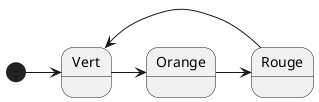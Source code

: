 @startuml

'-----------------------------------
' UML patterns illustrated
' JMB 2014
'-----------------------------------

[*] -> Vert
Vert -> Orange
Orange -> Rouge
Rouge -> Vert

@enduml
